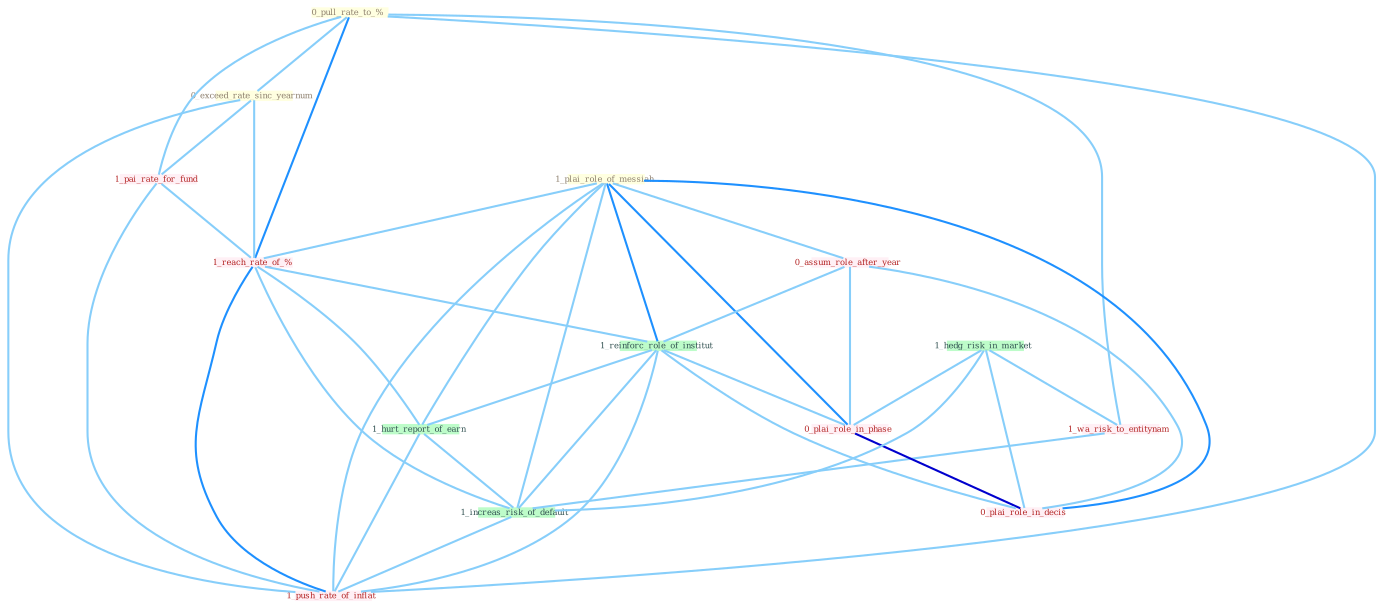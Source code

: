 Graph G{ 
    node
    [shape=polygon,style=filled,width=.5,height=.06,color="#BDFCC9",fixedsize=true,fontsize=4,
    fontcolor="#2f4f4f"];
    {node
    [color="#ffffe0", fontcolor="#8b7d6b"] "0_pull_rate_to_% " "1_plai_role_of_messiah " "0_exceed_rate_sinc_yearnum "}
{node [color="#fff0f5", fontcolor="#b22222"] "0_assum_role_after_year " "1_pai_rate_for_fund " "1_reach_rate_of_% " "1_wa_risk_to_entitynam " "0_plai_role_in_phase " "0_plai_role_in_decis " "1_push_rate_of_inflat "}
edge [color="#B0E2FF"];

	"0_pull_rate_to_% " -- "0_exceed_rate_sinc_yearnum " [w="1", color="#87cefa" ];
	"0_pull_rate_to_% " -- "1_pai_rate_for_fund " [w="1", color="#87cefa" ];
	"0_pull_rate_to_% " -- "1_reach_rate_of_% " [w="2", color="#1e90ff" , len=0.8];
	"0_pull_rate_to_% " -- "1_wa_risk_to_entitynam " [w="1", color="#87cefa" ];
	"0_pull_rate_to_% " -- "1_push_rate_of_inflat " [w="1", color="#87cefa" ];
	"1_plai_role_of_messiah " -- "0_assum_role_after_year " [w="1", color="#87cefa" ];
	"1_plai_role_of_messiah " -- "1_reach_rate_of_% " [w="1", color="#87cefa" ];
	"1_plai_role_of_messiah " -- "1_reinforc_role_of_institut " [w="2", color="#1e90ff" , len=0.8];
	"1_plai_role_of_messiah " -- "0_plai_role_in_phase " [w="2", color="#1e90ff" , len=0.8];
	"1_plai_role_of_messiah " -- "1_hurt_report_of_earn " [w="1", color="#87cefa" ];
	"1_plai_role_of_messiah " -- "1_increas_risk_of_default " [w="1", color="#87cefa" ];
	"1_plai_role_of_messiah " -- "0_plai_role_in_decis " [w="2", color="#1e90ff" , len=0.8];
	"1_plai_role_of_messiah " -- "1_push_rate_of_inflat " [w="1", color="#87cefa" ];
	"0_exceed_rate_sinc_yearnum " -- "1_pai_rate_for_fund " [w="1", color="#87cefa" ];
	"0_exceed_rate_sinc_yearnum " -- "1_reach_rate_of_% " [w="1", color="#87cefa" ];
	"0_exceed_rate_sinc_yearnum " -- "1_push_rate_of_inflat " [w="1", color="#87cefa" ];
	"0_assum_role_after_year " -- "1_reinforc_role_of_institut " [w="1", color="#87cefa" ];
	"0_assum_role_after_year " -- "0_plai_role_in_phase " [w="1", color="#87cefa" ];
	"0_assum_role_after_year " -- "0_plai_role_in_decis " [w="1", color="#87cefa" ];
	"1_hedg_risk_in_market " -- "1_wa_risk_to_entitynam " [w="1", color="#87cefa" ];
	"1_hedg_risk_in_market " -- "0_plai_role_in_phase " [w="1", color="#87cefa" ];
	"1_hedg_risk_in_market " -- "1_increas_risk_of_default " [w="1", color="#87cefa" ];
	"1_hedg_risk_in_market " -- "0_plai_role_in_decis " [w="1", color="#87cefa" ];
	"1_pai_rate_for_fund " -- "1_reach_rate_of_% " [w="1", color="#87cefa" ];
	"1_pai_rate_for_fund " -- "1_push_rate_of_inflat " [w="1", color="#87cefa" ];
	"1_reach_rate_of_% " -- "1_reinforc_role_of_institut " [w="1", color="#87cefa" ];
	"1_reach_rate_of_% " -- "1_hurt_report_of_earn " [w="1", color="#87cefa" ];
	"1_reach_rate_of_% " -- "1_increas_risk_of_default " [w="1", color="#87cefa" ];
	"1_reach_rate_of_% " -- "1_push_rate_of_inflat " [w="2", color="#1e90ff" , len=0.8];
	"1_reinforc_role_of_institut " -- "0_plai_role_in_phase " [w="1", color="#87cefa" ];
	"1_reinforc_role_of_institut " -- "1_hurt_report_of_earn " [w="1", color="#87cefa" ];
	"1_reinforc_role_of_institut " -- "1_increas_risk_of_default " [w="1", color="#87cefa" ];
	"1_reinforc_role_of_institut " -- "0_plai_role_in_decis " [w="1", color="#87cefa" ];
	"1_reinforc_role_of_institut " -- "1_push_rate_of_inflat " [w="1", color="#87cefa" ];
	"1_wa_risk_to_entitynam " -- "1_increas_risk_of_default " [w="1", color="#87cefa" ];
	"0_plai_role_in_phase " -- "0_plai_role_in_decis " [w="3", color="#0000cd" , len=0.6];
	"1_hurt_report_of_earn " -- "1_increas_risk_of_default " [w="1", color="#87cefa" ];
	"1_hurt_report_of_earn " -- "1_push_rate_of_inflat " [w="1", color="#87cefa" ];
	"1_increas_risk_of_default " -- "1_push_rate_of_inflat " [w="1", color="#87cefa" ];
}